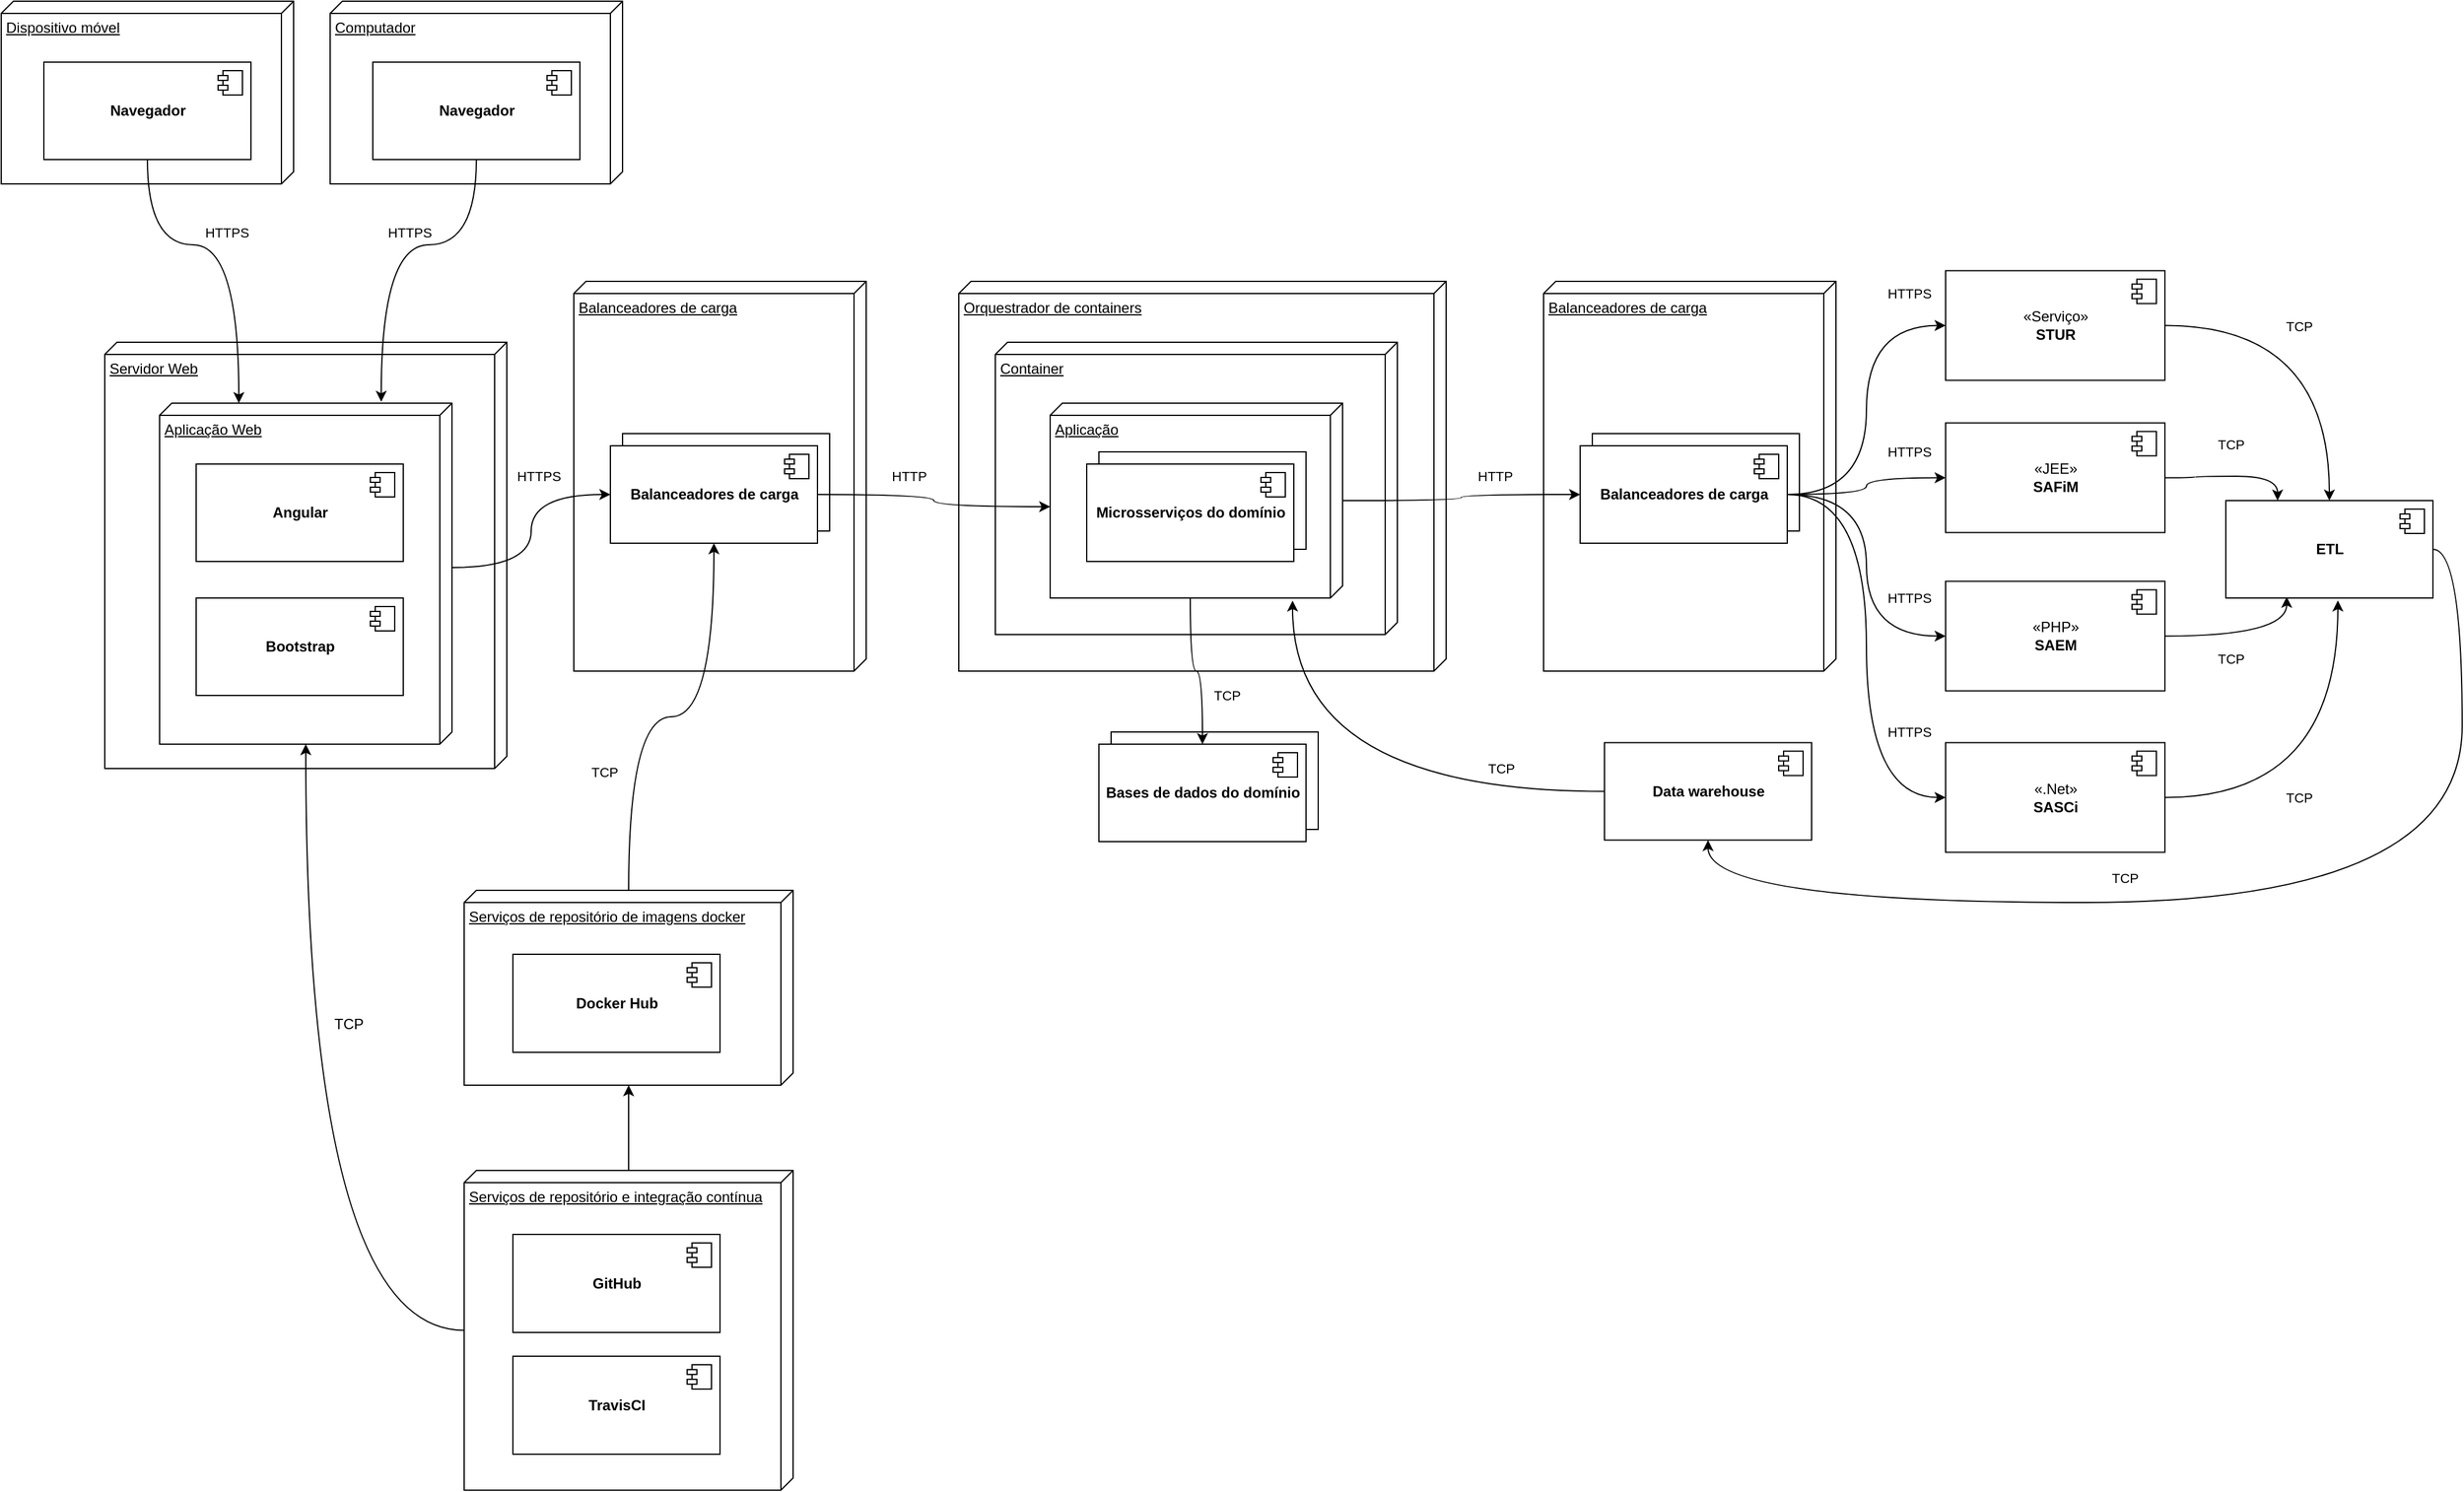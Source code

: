<mxfile version="13.7.9" type="github">
  <diagram id="mJ1ErPQNQp4oXvshqy3S" name="Page-1">
    <mxGraphModel dx="1422" dy="-1399" grid="1" gridSize="10" guides="1" tooltips="1" connect="1" arrows="1" fold="1" page="1" pageScale="1" pageWidth="850" pageHeight="1100" math="0" shadow="0">
      <root>
        <mxCell id="0" />
        <mxCell id="1" parent="0" />
        <mxCell id="Iu1a1SUlpkTYTT_aqA4i-6" style="edgeStyle=orthogonalEdgeStyle;rounded=0;orthogonalLoop=1;jettySize=auto;html=1;curved=1;" parent="1" source="CDEqd4qP3L8wnWl6k5IC-154" target="Iu1a1SUlpkTYTT_aqA4i-1" edge="1">
          <mxGeometry relative="1" as="geometry" />
        </mxCell>
        <mxCell id="CDEqd4qP3L8wnWl6k5IC-154" value="Serviços de repositório e integração contínua" style="verticalAlign=top;align=left;spacingTop=8;spacingLeft=2;spacingRight=12;shape=cube;size=10;direction=south;fontStyle=4;html=1;" parent="1" vertex="1">
          <mxGeometry x="390" y="3170" width="270" height="262.5" as="geometry" />
        </mxCell>
        <mxCell id="CDEqd4qP3L8wnWl6k5IC-121" value="Servidor Web" style="verticalAlign=top;align=left;spacingTop=8;spacingLeft=2;spacingRight=12;shape=cube;size=10;direction=south;fontStyle=4;html=1;" parent="1" vertex="1">
          <mxGeometry x="95" y="2490" width="330" height="350" as="geometry" />
        </mxCell>
        <mxCell id="CDEqd4qP3L8wnWl6k5IC-103" value="Dispositivo móvel" style="verticalAlign=top;align=left;spacingTop=8;spacingLeft=2;spacingRight=12;shape=cube;size=10;direction=south;fontStyle=4;html=1;" parent="1" vertex="1">
          <mxGeometry x="10" y="2210" width="240" height="150" as="geometry" />
        </mxCell>
        <mxCell id="CDEqd4qP3L8wnWl6k5IC-157" style="edgeStyle=orthogonalEdgeStyle;rounded=0;orthogonalLoop=1;jettySize=auto;html=1;entryX=0;entryY=0.729;entryDx=0;entryDy=0;entryPerimeter=0;curved=1;" parent="1" source="CDEqd4qP3L8wnWl6k5IC-101" target="CDEqd4qP3L8wnWl6k5IC-115" edge="1">
          <mxGeometry relative="1" as="geometry">
            <Array as="points">
              <mxPoint x="130" y="2410" />
              <mxPoint x="205" y="2410" />
            </Array>
          </mxGeometry>
        </mxCell>
        <mxCell id="CDEqd4qP3L8wnWl6k5IC-159" value="HTTPS" style="edgeLabel;html=1;align=center;verticalAlign=middle;resizable=0;points=[];" parent="CDEqd4qP3L8wnWl6k5IC-157" vertex="1" connectable="0">
          <mxGeometry x="-0.105" y="-8" relative="1" as="geometry">
            <mxPoint x="12" y="-18" as="offset" />
          </mxGeometry>
        </mxCell>
        <mxCell id="CDEqd4qP3L8wnWl6k5IC-101" value="&lt;b&gt;Navegador&lt;/b&gt;" style="html=1;dropTarget=0;" parent="1" vertex="1">
          <mxGeometry x="45" y="2260" width="170" height="80" as="geometry" />
        </mxCell>
        <mxCell id="CDEqd4qP3L8wnWl6k5IC-102" value="" style="shape=component;jettyWidth=8;jettyHeight=4;" parent="CDEqd4qP3L8wnWl6k5IC-101" vertex="1">
          <mxGeometry x="1" width="20" height="20" relative="1" as="geometry">
            <mxPoint x="-27" y="7" as="offset" />
          </mxGeometry>
        </mxCell>
        <mxCell id="CDEqd4qP3L8wnWl6k5IC-104" value="Computador" style="verticalAlign=top;align=left;spacingTop=8;spacingLeft=2;spacingRight=12;shape=cube;size=10;direction=south;fontStyle=4;html=1;" parent="1" vertex="1">
          <mxGeometry x="280" y="2210" width="240" height="150" as="geometry" />
        </mxCell>
        <mxCell id="CDEqd4qP3L8wnWl6k5IC-158" style="edgeStyle=orthogonalEdgeStyle;curved=1;rounded=0;orthogonalLoop=1;jettySize=auto;html=1;entryX=-0.004;entryY=0.242;entryDx=0;entryDy=0;entryPerimeter=0;" parent="1" source="CDEqd4qP3L8wnWl6k5IC-105" target="CDEqd4qP3L8wnWl6k5IC-115" edge="1">
          <mxGeometry relative="1" as="geometry">
            <Array as="points">
              <mxPoint x="400" y="2410" />
              <mxPoint x="322" y="2410" />
            </Array>
          </mxGeometry>
        </mxCell>
        <mxCell id="CDEqd4qP3L8wnWl6k5IC-105" value="&lt;b&gt;Navegador&lt;/b&gt;" style="html=1;dropTarget=0;" parent="1" vertex="1">
          <mxGeometry x="315" y="2260" width="170" height="80" as="geometry" />
        </mxCell>
        <mxCell id="CDEqd4qP3L8wnWl6k5IC-106" value="" style="shape=component;jettyWidth=8;jettyHeight=4;" parent="CDEqd4qP3L8wnWl6k5IC-105" vertex="1">
          <mxGeometry x="1" width="20" height="20" relative="1" as="geometry">
            <mxPoint x="-27" y="7" as="offset" />
          </mxGeometry>
        </mxCell>
        <mxCell id="CDEqd4qP3L8wnWl6k5IC-115" value="Aplicação Web" style="verticalAlign=top;align=left;spacingTop=8;spacingLeft=2;spacingRight=12;shape=cube;size=10;direction=south;fontStyle=4;html=1;" parent="1" vertex="1">
          <mxGeometry x="140" y="2540" width="240" height="280" as="geometry" />
        </mxCell>
        <mxCell id="CDEqd4qP3L8wnWl6k5IC-116" value="&lt;b&gt;Angular&lt;/b&gt;" style="html=1;dropTarget=0;" parent="1" vertex="1">
          <mxGeometry x="170" y="2590" width="170" height="80" as="geometry" />
        </mxCell>
        <mxCell id="CDEqd4qP3L8wnWl6k5IC-117" value="" style="shape=component;jettyWidth=8;jettyHeight=4;" parent="CDEqd4qP3L8wnWl6k5IC-116" vertex="1">
          <mxGeometry x="1" width="20" height="20" relative="1" as="geometry">
            <mxPoint x="-27" y="7" as="offset" />
          </mxGeometry>
        </mxCell>
        <mxCell id="CDEqd4qP3L8wnWl6k5IC-119" value="&lt;b&gt;Bootstrap&lt;/b&gt;" style="html=1;dropTarget=0;" parent="1" vertex="1">
          <mxGeometry x="170" y="2700" width="170" height="80" as="geometry" />
        </mxCell>
        <mxCell id="CDEqd4qP3L8wnWl6k5IC-120" value="" style="shape=component;jettyWidth=8;jettyHeight=4;" parent="CDEqd4qP3L8wnWl6k5IC-119" vertex="1">
          <mxGeometry x="1" width="20" height="20" relative="1" as="geometry">
            <mxPoint x="-27" y="7" as="offset" />
          </mxGeometry>
        </mxCell>
        <mxCell id="CDEqd4qP3L8wnWl6k5IC-123" value="Orquestrador de containers" style="verticalAlign=top;align=left;spacingTop=8;spacingLeft=2;spacingRight=12;shape=cube;size=10;direction=south;fontStyle=4;html=1;" parent="1" vertex="1">
          <mxGeometry x="796" y="2440" width="400" height="320" as="geometry" />
        </mxCell>
        <mxCell id="CDEqd4qP3L8wnWl6k5IC-124" value="Container" style="verticalAlign=top;align=left;spacingTop=8;spacingLeft=2;spacingRight=12;shape=cube;size=10;direction=south;fontStyle=4;html=1;" parent="1" vertex="1">
          <mxGeometry x="826" y="2490" width="330" height="240" as="geometry" />
        </mxCell>
        <mxCell id="CDEqd4qP3L8wnWl6k5IC-125" value="Aplicação" style="verticalAlign=top;align=left;spacingTop=8;spacingLeft=2;spacingRight=12;shape=cube;size=10;direction=south;fontStyle=4;html=1;" parent="1" vertex="1">
          <mxGeometry x="871" y="2540" width="240" height="160" as="geometry" />
        </mxCell>
        <mxCell id="CDEqd4qP3L8wnWl6k5IC-130" value="Balanceadores de carga" style="verticalAlign=top;align=left;spacingTop=8;spacingLeft=2;spacingRight=12;shape=cube;size=10;direction=south;fontStyle=4;html=1;" parent="1" vertex="1">
          <mxGeometry x="1276" y="2440" width="240" height="320" as="geometry" />
        </mxCell>
        <mxCell id="CDEqd4qP3L8wnWl6k5IC-133" value="" style="html=1;dropTarget=0;" parent="1" vertex="1">
          <mxGeometry x="911" y="2580" width="170" height="80" as="geometry" />
        </mxCell>
        <mxCell id="CDEqd4qP3L8wnWl6k5IC-126" value="&lt;b&gt;Microsserviços do domínio&lt;/b&gt;" style="html=1;dropTarget=0;" parent="1" vertex="1">
          <mxGeometry x="901" y="2590" width="170" height="80" as="geometry" />
        </mxCell>
        <mxCell id="CDEqd4qP3L8wnWl6k5IC-127" value="" style="shape=component;jettyWidth=8;jettyHeight=4;" parent="CDEqd4qP3L8wnWl6k5IC-126" vertex="1">
          <mxGeometry x="1" width="20" height="20" relative="1" as="geometry">
            <mxPoint x="-27" y="7" as="offset" />
          </mxGeometry>
        </mxCell>
        <mxCell id="CDEqd4qP3L8wnWl6k5IC-135" value="" style="html=1;dropTarget=0;" parent="1" vertex="1">
          <mxGeometry x="921" y="2810" width="170" height="80" as="geometry" />
        </mxCell>
        <mxCell id="CDEqd4qP3L8wnWl6k5IC-128" value="&lt;b&gt;Bases de dados do domínio&lt;/b&gt;" style="html=1;dropTarget=0;" parent="1" vertex="1">
          <mxGeometry x="911" y="2820" width="170" height="80" as="geometry" />
        </mxCell>
        <mxCell id="CDEqd4qP3L8wnWl6k5IC-129" value="" style="shape=component;jettyWidth=8;jettyHeight=4;" parent="CDEqd4qP3L8wnWl6k5IC-128" vertex="1">
          <mxGeometry x="1" width="20" height="20" relative="1" as="geometry">
            <mxPoint x="-27" y="7" as="offset" />
          </mxGeometry>
        </mxCell>
        <mxCell id="CDEqd4qP3L8wnWl6k5IC-137" value="" style="html=1;dropTarget=0;" parent="1" vertex="1">
          <mxGeometry x="1316" y="2565" width="170" height="80" as="geometry" />
        </mxCell>
        <mxCell id="CDEqd4qP3L8wnWl6k5IC-165" style="edgeStyle=orthogonalEdgeStyle;curved=1;rounded=0;orthogonalLoop=1;jettySize=auto;html=1;entryX=0;entryY=0.5;entryDx=0;entryDy=0;" parent="1" source="CDEqd4qP3L8wnWl6k5IC-131" target="CDEqd4qP3L8wnWl6k5IC-145" edge="1">
          <mxGeometry relative="1" as="geometry" />
        </mxCell>
        <mxCell id="CDEqd4qP3L8wnWl6k5IC-166" style="edgeStyle=orthogonalEdgeStyle;curved=1;rounded=0;orthogonalLoop=1;jettySize=auto;html=1;" parent="1" source="CDEqd4qP3L8wnWl6k5IC-131" target="CDEqd4qP3L8wnWl6k5IC-139" edge="1">
          <mxGeometry relative="1" as="geometry" />
        </mxCell>
        <mxCell id="CDEqd4qP3L8wnWl6k5IC-167" style="edgeStyle=orthogonalEdgeStyle;curved=1;rounded=0;orthogonalLoop=1;jettySize=auto;html=1;entryX=0;entryY=0.5;entryDx=0;entryDy=0;" parent="1" source="CDEqd4qP3L8wnWl6k5IC-131" target="CDEqd4qP3L8wnWl6k5IC-141" edge="1">
          <mxGeometry relative="1" as="geometry" />
        </mxCell>
        <mxCell id="CDEqd4qP3L8wnWl6k5IC-168" style="edgeStyle=orthogonalEdgeStyle;curved=1;rounded=0;orthogonalLoop=1;jettySize=auto;html=1;entryX=0;entryY=0.5;entryDx=0;entryDy=0;" parent="1" source="CDEqd4qP3L8wnWl6k5IC-131" target="CDEqd4qP3L8wnWl6k5IC-143" edge="1">
          <mxGeometry relative="1" as="geometry" />
        </mxCell>
        <mxCell id="CDEqd4qP3L8wnWl6k5IC-169" value="HTTPS" style="edgeLabel;html=1;align=center;verticalAlign=middle;resizable=0;points=[];" parent="CDEqd4qP3L8wnWl6k5IC-168" vertex="1" connectable="0">
          <mxGeometry x="0.383" y="11" relative="1" as="geometry">
            <mxPoint x="24" y="-2" as="offset" />
          </mxGeometry>
        </mxCell>
        <mxCell id="CDEqd4qP3L8wnWl6k5IC-131" value="&lt;b&gt;Balanceadores de carga&lt;/b&gt;" style="html=1;dropTarget=0;" parent="1" vertex="1">
          <mxGeometry x="1306" y="2575" width="170" height="80" as="geometry" />
        </mxCell>
        <mxCell id="CDEqd4qP3L8wnWl6k5IC-132" value="" style="shape=component;jettyWidth=8;jettyHeight=4;" parent="CDEqd4qP3L8wnWl6k5IC-131" vertex="1">
          <mxGeometry x="1" width="20" height="20" relative="1" as="geometry">
            <mxPoint x="-27" y="7" as="offset" />
          </mxGeometry>
        </mxCell>
        <mxCell id="CDEqd4qP3L8wnWl6k5IC-182" style="edgeStyle=orthogonalEdgeStyle;curved=1;rounded=0;orthogonalLoop=1;jettySize=auto;html=1;entryX=0.25;entryY=0;entryDx=0;entryDy=0;" parent="1" source="CDEqd4qP3L8wnWl6k5IC-139" target="CDEqd4qP3L8wnWl6k5IC-177" edge="1">
          <mxGeometry relative="1" as="geometry" />
        </mxCell>
        <mxCell id="CDEqd4qP3L8wnWl6k5IC-139" value="«JEE»&lt;br&gt;&lt;b&gt;SAFiM&lt;/b&gt;" style="html=1;dropTarget=0;" parent="1" vertex="1">
          <mxGeometry x="1606" y="2556.25" width="180" height="90" as="geometry" />
        </mxCell>
        <mxCell id="CDEqd4qP3L8wnWl6k5IC-140" value="" style="shape=component;jettyWidth=8;jettyHeight=4;" parent="CDEqd4qP3L8wnWl6k5IC-139" vertex="1">
          <mxGeometry x="1" width="20" height="20" relative="1" as="geometry">
            <mxPoint x="-27" y="7" as="offset" />
          </mxGeometry>
        </mxCell>
        <mxCell id="CDEqd4qP3L8wnWl6k5IC-181" style="edgeStyle=orthogonalEdgeStyle;curved=1;rounded=0;orthogonalLoop=1;jettySize=auto;html=1;entryX=0.294;entryY=0.988;entryDx=0;entryDy=0;entryPerimeter=0;" parent="1" source="CDEqd4qP3L8wnWl6k5IC-141" target="CDEqd4qP3L8wnWl6k5IC-177" edge="1">
          <mxGeometry relative="1" as="geometry" />
        </mxCell>
        <mxCell id="CDEqd4qP3L8wnWl6k5IC-141" value="«PHP»&lt;br&gt;&lt;b&gt;SAEM&lt;/b&gt;" style="html=1;dropTarget=0;" parent="1" vertex="1">
          <mxGeometry x="1606" y="2686.25" width="180" height="90" as="geometry" />
        </mxCell>
        <mxCell id="CDEqd4qP3L8wnWl6k5IC-142" value="" style="shape=component;jettyWidth=8;jettyHeight=4;" parent="CDEqd4qP3L8wnWl6k5IC-141" vertex="1">
          <mxGeometry x="1" width="20" height="20" relative="1" as="geometry">
            <mxPoint x="-27" y="7" as="offset" />
          </mxGeometry>
        </mxCell>
        <mxCell id="CDEqd4qP3L8wnWl6k5IC-180" style="edgeStyle=orthogonalEdgeStyle;curved=1;rounded=0;orthogonalLoop=1;jettySize=auto;html=1;entryX=0.541;entryY=1.025;entryDx=0;entryDy=0;entryPerimeter=0;" parent="1" source="CDEqd4qP3L8wnWl6k5IC-143" target="CDEqd4qP3L8wnWl6k5IC-177" edge="1">
          <mxGeometry relative="1" as="geometry" />
        </mxCell>
        <mxCell id="CDEqd4qP3L8wnWl6k5IC-143" value="«.Net»&lt;br&gt;&lt;b&gt;SASCi&lt;/b&gt;" style="html=1;dropTarget=0;" parent="1" vertex="1">
          <mxGeometry x="1606" y="2818.75" width="180" height="90" as="geometry" />
        </mxCell>
        <mxCell id="CDEqd4qP3L8wnWl6k5IC-144" value="" style="shape=component;jettyWidth=8;jettyHeight=4;" parent="CDEqd4qP3L8wnWl6k5IC-143" vertex="1">
          <mxGeometry x="1" width="20" height="20" relative="1" as="geometry">
            <mxPoint x="-27" y="7" as="offset" />
          </mxGeometry>
        </mxCell>
        <mxCell id="CDEqd4qP3L8wnWl6k5IC-179" style="edgeStyle=orthogonalEdgeStyle;curved=1;rounded=0;orthogonalLoop=1;jettySize=auto;html=1;" parent="1" source="CDEqd4qP3L8wnWl6k5IC-145" target="CDEqd4qP3L8wnWl6k5IC-177" edge="1">
          <mxGeometry relative="1" as="geometry" />
        </mxCell>
        <mxCell id="CDEqd4qP3L8wnWl6k5IC-183" value="TCP" style="edgeLabel;html=1;align=center;verticalAlign=middle;resizable=0;points=[];" parent="CDEqd4qP3L8wnWl6k5IC-179" vertex="1" connectable="0">
          <mxGeometry x="-0.397" y="-26" relative="1" as="geometry">
            <mxPoint x="26" y="-26.05" as="offset" />
          </mxGeometry>
        </mxCell>
        <mxCell id="CDEqd4qP3L8wnWl6k5IC-145" value="«Serviço»&lt;br&gt;&lt;b&gt;STUR&lt;/b&gt;" style="html=1;dropTarget=0;" parent="1" vertex="1">
          <mxGeometry x="1606" y="2431.25" width="180" height="90" as="geometry" />
        </mxCell>
        <mxCell id="CDEqd4qP3L8wnWl6k5IC-146" value="" style="shape=component;jettyWidth=8;jettyHeight=4;" parent="CDEqd4qP3L8wnWl6k5IC-145" vertex="1">
          <mxGeometry x="1" width="20" height="20" relative="1" as="geometry">
            <mxPoint x="-27" y="7" as="offset" />
          </mxGeometry>
        </mxCell>
        <mxCell id="CDEqd4qP3L8wnWl6k5IC-199" style="edgeStyle=orthogonalEdgeStyle;curved=1;rounded=0;orthogonalLoop=1;jettySize=auto;html=1;entryX=1.013;entryY=0.171;entryDx=0;entryDy=0;entryPerimeter=0;" parent="1" source="CDEqd4qP3L8wnWl6k5IC-147" target="CDEqd4qP3L8wnWl6k5IC-125" edge="1">
          <mxGeometry relative="1" as="geometry" />
        </mxCell>
        <mxCell id="CDEqd4qP3L8wnWl6k5IC-200" value="TCP" style="edgeLabel;html=1;align=center;verticalAlign=middle;resizable=0;points=[];" parent="CDEqd4qP3L8wnWl6k5IC-199" vertex="1" connectable="0">
          <mxGeometry x="-0.603" y="-7" relative="1" as="geometry">
            <mxPoint x="-3" y="-11.8" as="offset" />
          </mxGeometry>
        </mxCell>
        <mxCell id="CDEqd4qP3L8wnWl6k5IC-147" value="&lt;b&gt;Data warehouse&lt;/b&gt;" style="html=1;dropTarget=0;" parent="1" vertex="1">
          <mxGeometry x="1326" y="2818.75" width="170" height="80" as="geometry" />
        </mxCell>
        <mxCell id="CDEqd4qP3L8wnWl6k5IC-148" value="" style="shape=component;jettyWidth=8;jettyHeight=4;" parent="CDEqd4qP3L8wnWl6k5IC-147" vertex="1">
          <mxGeometry x="1" width="20" height="20" relative="1" as="geometry">
            <mxPoint x="-27" y="7" as="offset" />
          </mxGeometry>
        </mxCell>
        <mxCell id="CDEqd4qP3L8wnWl6k5IC-150" value="&lt;b&gt;GitHub&lt;/b&gt;" style="html=1;dropTarget=0;" parent="1" vertex="1">
          <mxGeometry x="430" y="3222.5" width="170" height="80.5" as="geometry" />
        </mxCell>
        <mxCell id="CDEqd4qP3L8wnWl6k5IC-151" value="" style="shape=component;jettyWidth=8;jettyHeight=4;" parent="CDEqd4qP3L8wnWl6k5IC-150" vertex="1">
          <mxGeometry x="1" width="20" height="20" relative="1" as="geometry">
            <mxPoint x="-27" y="7" as="offset" />
          </mxGeometry>
        </mxCell>
        <mxCell id="CDEqd4qP3L8wnWl6k5IC-155" value="&lt;b&gt;TravisCI&lt;/b&gt;" style="html=1;dropTarget=0;" parent="1" vertex="1">
          <mxGeometry x="430" y="3322.5" width="170" height="80.5" as="geometry" />
        </mxCell>
        <mxCell id="CDEqd4qP3L8wnWl6k5IC-156" value="" style="shape=component;jettyWidth=8;jettyHeight=4;" parent="CDEqd4qP3L8wnWl6k5IC-155" vertex="1">
          <mxGeometry x="1" width="20" height="20" relative="1" as="geometry">
            <mxPoint x="-27" y="7" as="offset" />
          </mxGeometry>
        </mxCell>
        <mxCell id="CDEqd4qP3L8wnWl6k5IC-160" value="HTTPS" style="edgeLabel;html=1;align=center;verticalAlign=middle;resizable=0;points=[];" parent="1" vertex="1" connectable="0">
          <mxGeometry x="345" y="2400" as="geometry" />
        </mxCell>
        <mxCell id="CDEqd4qP3L8wnWl6k5IC-163" style="edgeStyle=orthogonalEdgeStyle;curved=1;rounded=0;orthogonalLoop=1;jettySize=auto;html=1;" parent="1" source="CDEqd4qP3L8wnWl6k5IC-125" target="CDEqd4qP3L8wnWl6k5IC-131" edge="1">
          <mxGeometry relative="1" as="geometry" />
        </mxCell>
        <mxCell id="CDEqd4qP3L8wnWl6k5IC-164" value="HTTP" style="edgeLabel;html=1;align=center;verticalAlign=middle;resizable=0;points=[];" parent="CDEqd4qP3L8wnWl6k5IC-163" vertex="1" connectable="0">
          <mxGeometry x="0.34" y="-1" relative="1" as="geometry">
            <mxPoint x="-4" y="-16" as="offset" />
          </mxGeometry>
        </mxCell>
        <mxCell id="CDEqd4qP3L8wnWl6k5IC-170" value="HTTPS" style="edgeLabel;html=1;align=center;verticalAlign=middle;resizable=0;points=[];" parent="1" vertex="1" connectable="0">
          <mxGeometry x="1576" y="2700" as="geometry" />
        </mxCell>
        <mxCell id="CDEqd4qP3L8wnWl6k5IC-171" value="HTTPS" style="edgeLabel;html=1;align=center;verticalAlign=middle;resizable=0;points=[];" parent="1" vertex="1" connectable="0">
          <mxGeometry x="1576" y="2580" as="geometry" />
        </mxCell>
        <mxCell id="CDEqd4qP3L8wnWl6k5IC-172" value="HTTPS" style="edgeLabel;html=1;align=center;verticalAlign=middle;resizable=0;points=[];" parent="1" vertex="1" connectable="0">
          <mxGeometry x="1576" y="2450" as="geometry" />
        </mxCell>
        <mxCell id="CDEqd4qP3L8wnWl6k5IC-187" style="edgeStyle=orthogonalEdgeStyle;curved=1;rounded=0;orthogonalLoop=1;jettySize=auto;html=1;entryX=0.5;entryY=1;entryDx=0;entryDy=0;" parent="1" source="CDEqd4qP3L8wnWl6k5IC-177" target="CDEqd4qP3L8wnWl6k5IC-147" edge="1">
          <mxGeometry relative="1" as="geometry">
            <Array as="points">
              <mxPoint x="2030" y="2660" />
              <mxPoint x="2030" y="2950" />
              <mxPoint x="1411" y="2950" />
            </Array>
            <mxPoint x="1390" y="2930" as="targetPoint" />
          </mxGeometry>
        </mxCell>
        <mxCell id="CDEqd4qP3L8wnWl6k5IC-188" value="TCP" style="edgeLabel;html=1;align=center;verticalAlign=middle;resizable=0;points=[];" parent="CDEqd4qP3L8wnWl6k5IC-187" vertex="1" connectable="0">
          <mxGeometry x="0.177" y="2" relative="1" as="geometry">
            <mxPoint x="-12" y="-22" as="offset" />
          </mxGeometry>
        </mxCell>
        <mxCell id="CDEqd4qP3L8wnWl6k5IC-177" value="&lt;b&gt;ETL&lt;/b&gt;" style="html=1;dropTarget=0;" parent="1" vertex="1">
          <mxGeometry x="1836" y="2620" width="170" height="80" as="geometry" />
        </mxCell>
        <mxCell id="CDEqd4qP3L8wnWl6k5IC-178" value="" style="shape=component;jettyWidth=8;jettyHeight=4;" parent="CDEqd4qP3L8wnWl6k5IC-177" vertex="1">
          <mxGeometry x="1" width="20" height="20" relative="1" as="geometry">
            <mxPoint x="-27" y="7" as="offset" />
          </mxGeometry>
        </mxCell>
        <mxCell id="CDEqd4qP3L8wnWl6k5IC-184" value="TCP" style="edgeLabel;html=1;align=center;verticalAlign=middle;resizable=0;points=[];" parent="1" vertex="1" connectable="0">
          <mxGeometry x="1850" y="2556.25" as="geometry">
            <mxPoint x="-10" y="17" as="offset" />
          </mxGeometry>
        </mxCell>
        <mxCell id="CDEqd4qP3L8wnWl6k5IC-185" value="&lt;meta charset=&quot;utf-8&quot;&gt;&lt;span style=&quot;color: rgb(0, 0, 0); font-family: helvetica; font-size: 11px; font-style: normal; font-weight: 400; letter-spacing: normal; text-align: center; text-indent: 0px; text-transform: none; word-spacing: 0px; background-color: rgb(255, 255, 255); display: inline; float: none;&quot;&gt;TCP&lt;/span&gt;" style="edgeLabel;html=1;align=center;verticalAlign=middle;resizable=0;points=[];" parent="1" vertex="1" connectable="0">
          <mxGeometry x="1846" y="2750" as="geometry">
            <mxPoint x="-6" as="offset" />
          </mxGeometry>
        </mxCell>
        <mxCell id="CDEqd4qP3L8wnWl6k5IC-186" value="TCP" style="edgeLabel;html=1;align=center;verticalAlign=middle;resizable=0;points=[];" parent="1" vertex="1" connectable="0">
          <mxGeometry x="1896" y="2863.75" as="geometry" />
        </mxCell>
        <mxCell id="CDEqd4qP3L8wnWl6k5IC-190" style="edgeStyle=orthogonalEdgeStyle;curved=1;rounded=0;orthogonalLoop=1;jettySize=auto;html=1;exitX=0;exitY=0;exitDx=160;exitDy=125;exitPerimeter=0;" parent="1" source="CDEqd4qP3L8wnWl6k5IC-125" target="CDEqd4qP3L8wnWl6k5IC-128" edge="1">
          <mxGeometry relative="1" as="geometry" />
        </mxCell>
        <mxCell id="CDEqd4qP3L8wnWl6k5IC-191" value="TCP" style="edgeLabel;html=1;align=center;verticalAlign=middle;resizable=0;points=[];" parent="CDEqd4qP3L8wnWl6k5IC-190" vertex="1" connectable="0">
          <mxGeometry x="0.369" relative="1" as="geometry">
            <mxPoint x="20" y="1" as="offset" />
          </mxGeometry>
        </mxCell>
        <mxCell id="Iu1a1SUlpkTYTT_aqA4i-7" style="edgeStyle=orthogonalEdgeStyle;curved=1;rounded=0;orthogonalLoop=1;jettySize=auto;html=1;" parent="1" source="CDEqd4qP3L8wnWl6k5IC-154" target="CDEqd4qP3L8wnWl6k5IC-115" edge="1">
          <mxGeometry relative="1" as="geometry" />
        </mxCell>
        <mxCell id="Iu1a1SUlpkTYTT_aqA4i-1" value="Serviços de repositório de imagens docker" style="verticalAlign=top;align=left;spacingTop=8;spacingLeft=2;spacingRight=12;shape=cube;size=10;direction=south;fontStyle=4;html=1;" parent="1" vertex="1">
          <mxGeometry x="390" y="2940" width="270" height="160" as="geometry" />
        </mxCell>
        <mxCell id="Iu1a1SUlpkTYTT_aqA4i-2" value="&lt;b&gt;Docker Hub&lt;/b&gt;" style="html=1;dropTarget=0;" parent="1" vertex="1">
          <mxGeometry x="430" y="2992.5" width="170" height="80.5" as="geometry" />
        </mxCell>
        <mxCell id="Iu1a1SUlpkTYTT_aqA4i-3" value="" style="shape=component;jettyWidth=8;jettyHeight=4;" parent="Iu1a1SUlpkTYTT_aqA4i-2" vertex="1">
          <mxGeometry x="1" width="20" height="20" relative="1" as="geometry">
            <mxPoint x="-27" y="7" as="offset" />
          </mxGeometry>
        </mxCell>
        <mxCell id="Iu1a1SUlpkTYTT_aqA4i-9" value="TCP" style="text;html=1;align=center;verticalAlign=middle;resizable=0;points=[];autosize=1;" parent="1" vertex="1">
          <mxGeometry x="275" y="3040" width="40" height="20" as="geometry" />
        </mxCell>
        <mxCell id="6BycpyPbHEOzXYn5RkMg-1" value="Balanceadores de carga" style="verticalAlign=top;align=left;spacingTop=8;spacingLeft=2;spacingRight=12;shape=cube;size=10;direction=south;fontStyle=4;html=1;" vertex="1" parent="1">
          <mxGeometry x="480" y="2440" width="240" height="320" as="geometry" />
        </mxCell>
        <mxCell id="6BycpyPbHEOzXYn5RkMg-2" value="" style="html=1;dropTarget=0;" vertex="1" parent="1">
          <mxGeometry x="520" y="2565" width="170" height="80" as="geometry" />
        </mxCell>
        <mxCell id="6BycpyPbHEOzXYn5RkMg-5" style="edgeStyle=orthogonalEdgeStyle;rounded=0;orthogonalLoop=1;jettySize=auto;html=1;entryX=0;entryY=0;entryDx=85;entryDy=240.0;entryPerimeter=0;curved=1;" edge="1" parent="1" source="6BycpyPbHEOzXYn5RkMg-3" target="CDEqd4qP3L8wnWl6k5IC-125">
          <mxGeometry relative="1" as="geometry" />
        </mxCell>
        <mxCell id="6BycpyPbHEOzXYn5RkMg-6" value="HTTP" style="edgeLabel;html=1;align=center;verticalAlign=middle;resizable=0;points=[];" vertex="1" connectable="0" parent="6BycpyPbHEOzXYn5RkMg-5">
          <mxGeometry x="0.018" y="-21" relative="1" as="geometry">
            <mxPoint y="-22.29" as="offset" />
          </mxGeometry>
        </mxCell>
        <mxCell id="6BycpyPbHEOzXYn5RkMg-3" value="&lt;b&gt;Balanceadores de carga&lt;/b&gt;" style="html=1;dropTarget=0;" vertex="1" parent="1">
          <mxGeometry x="510" y="2575" width="170" height="80" as="geometry" />
        </mxCell>
        <mxCell id="6BycpyPbHEOzXYn5RkMg-4" value="" style="shape=component;jettyWidth=8;jettyHeight=4;" vertex="1" parent="6BycpyPbHEOzXYn5RkMg-3">
          <mxGeometry x="1" width="20" height="20" relative="1" as="geometry">
            <mxPoint x="-27" y="7" as="offset" />
          </mxGeometry>
        </mxCell>
        <mxCell id="CDEqd4qP3L8wnWl6k5IC-161" style="edgeStyle=orthogonalEdgeStyle;curved=1;rounded=0;orthogonalLoop=1;jettySize=auto;html=1;exitX=0;exitY=0;exitDx=135;exitDy=0;exitPerimeter=0;" parent="1" source="CDEqd4qP3L8wnWl6k5IC-115" target="6BycpyPbHEOzXYn5RkMg-3" edge="1">
          <mxGeometry relative="1" as="geometry">
            <mxPoint x="480" y="2590" as="targetPoint" />
          </mxGeometry>
        </mxCell>
        <mxCell id="CDEqd4qP3L8wnWl6k5IC-162" value="HTTPS" style="edgeLabel;html=1;align=center;verticalAlign=middle;resizable=0;points=[];" parent="CDEqd4qP3L8wnWl6k5IC-161" vertex="1" connectable="0">
          <mxGeometry x="0.388" y="-6" relative="1" as="geometry">
            <mxPoint x="-1.72" y="-20.97" as="offset" />
          </mxGeometry>
        </mxCell>
        <mxCell id="Iu1a1SUlpkTYTT_aqA4i-8" style="edgeStyle=orthogonalEdgeStyle;curved=1;rounded=0;orthogonalLoop=1;jettySize=auto;html=1;entryX=0.5;entryY=1;entryDx=0;entryDy=0;" parent="1" source="Iu1a1SUlpkTYTT_aqA4i-1" target="6BycpyPbHEOzXYn5RkMg-3" edge="1">
          <mxGeometry relative="1" as="geometry">
            <mxPoint x="680" y="2820" as="targetPoint" />
          </mxGeometry>
        </mxCell>
        <mxCell id="Iu1a1SUlpkTYTT_aqA4i-10" value="TCP" style="edgeLabel;html=1;align=center;verticalAlign=middle;resizable=0;points=[];" parent="Iu1a1SUlpkTYTT_aqA4i-8" vertex="1" connectable="0">
          <mxGeometry x="-0.514" y="-11" relative="1" as="geometry">
            <mxPoint x="-31" y="-11" as="offset" />
          </mxGeometry>
        </mxCell>
      </root>
    </mxGraphModel>
  </diagram>
</mxfile>
